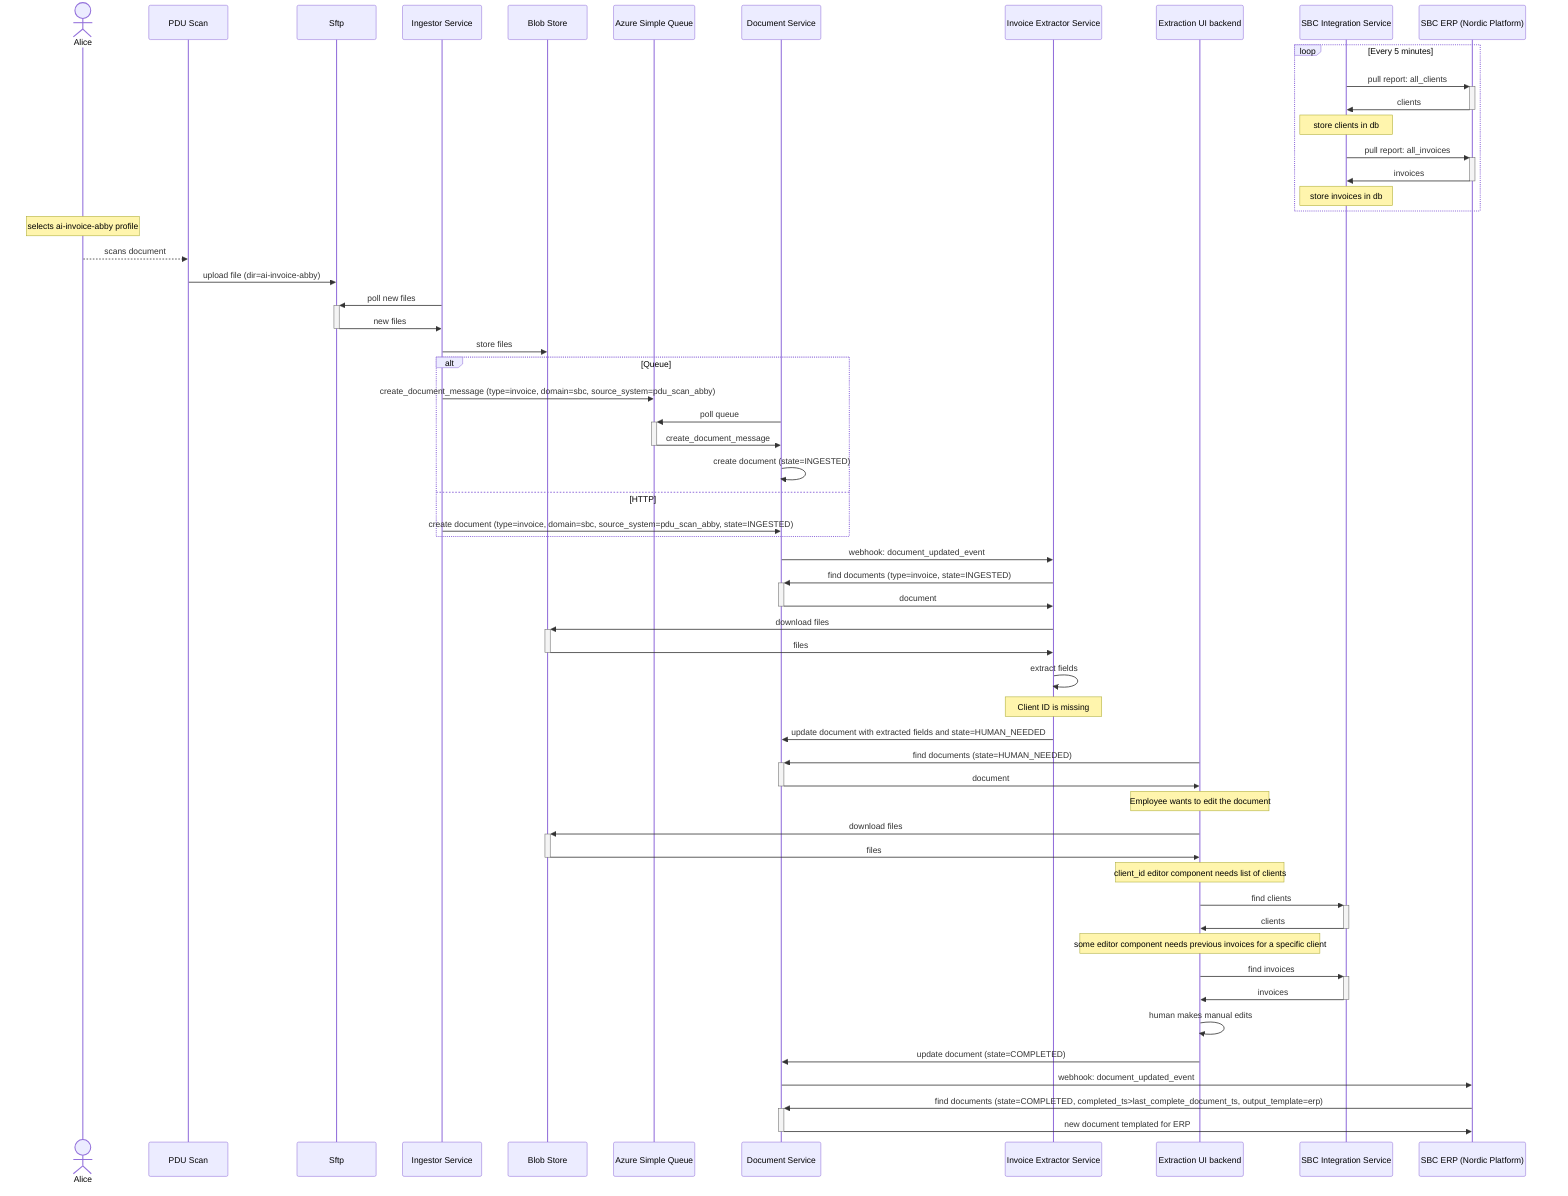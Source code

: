 sequenceDiagram
    actor Alice
    participant PDU as PDU Scan
    participant SFTP as Sftp
    participant I as Ingestor Service
    participant BLOB as Blob Store
    participant Q as Azure Simple Queue
    participant DS as Document Service
    participant IES as Invoice Extractor Service
    participant UI as Extraction UI backend
    participant SBC as SBC Integration Service
    participant ERP as SBC ERP (Nordic Platform)
    loop Every 5 minutes
    SBC->>+ERP: pull report: all_clients
    ERP->>-SBC: clients
    note over SBC: store clients in db
    SBC->>+ERP: pull report: all_invoices
    ERP->>-SBC: invoices
    note over SBC: store invoices in db
    end
    note over Alice: selects ai-invoice-abby profile
    Alice-->>PDU: scans document
    PDU->>SFTP: upload file (dir=ai-invoice-abby)
    I->>+SFTP: poll new files
    SFTP->>-I: new files
    I->>BLOB: store files
    alt Queue
    I->>Q: create_document_message (type=invoice, domain=sbc, source_system=pdu_scan_abby)
    DS->>+Q: poll queue
    Q->>-DS: create_document_message
    DS->>DS: create document (state=INGESTED)
    else HTTP
    I->>DS: create document (type=invoice, domain=sbc, source_system=pdu_scan_abby, state=INGESTED)
    end
    DS->>IES: webhook: document_updated_event
    IES->>+DS: find documents (type=invoice, state=INGESTED)
    DS->>-IES: document
    IES->>+BLOB: download files
    BLOB->>-IES: files
    IES->>IES: extract fields
    note over IES: Client ID is missing
    IES->>DS: update document with extracted fields and state=HUMAN_NEEDED
    UI->>+DS: find documents (state=HUMAN_NEEDED)
    DS->>-UI: document
    note over UI: Employee wants to edit the document
    UI->>+BLOB: download files
    BLOB->>-UI: files
    note over UI: client_id editor component needs list of clients
    UI->>+SBC: find clients
    SBC->>-UI: clients
    note over UI: some editor component needs previous invoices for a specific client
    UI->>+SBC: find invoices
    SBC->>-UI: invoices
    UI->>UI: human makes manual edits
    UI->>DS: update document (state=COMPLETED)
    DS->>ERP: webhook: document_updated_event
    ERP->>+DS: find documents (state=COMPLETED, completed_ts>last_complete_document_ts, output_template=erp)
    DS->>-ERP: new document templated for ERP